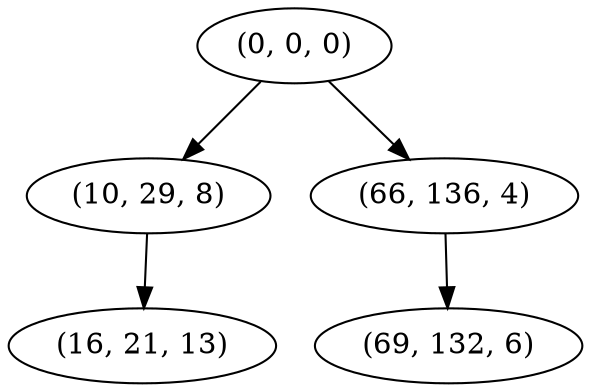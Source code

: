 digraph tree {
    "(0, 0, 0)";
    "(10, 29, 8)";
    "(16, 21, 13)";
    "(66, 136, 4)";
    "(69, 132, 6)";
    "(0, 0, 0)" -> "(10, 29, 8)";
    "(0, 0, 0)" -> "(66, 136, 4)";
    "(10, 29, 8)" -> "(16, 21, 13)";
    "(66, 136, 4)" -> "(69, 132, 6)";
}
